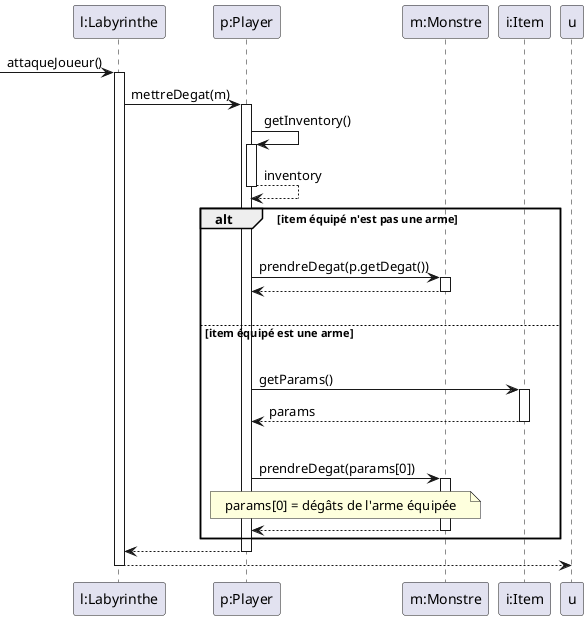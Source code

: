 @startuml diagramme-sequence-mettre-degat

participant "l:Labyrinthe" as l
participant "p:Player" as p
participant "m:Monstre" as m
participant "i:Item" as i

-> l : attaqueJoueur()
activate l

l -> p : mettreDegat(m)
activate p

p -> p : getInventory()
activate p
return inventory

alt item équipé n'est pas une arme
    |||

    p -> m : prendreDegat(p.getDegat())
    activate m
    m --> p : 
    deactivate m

|||

else item équipé est une arme
    |||

    p -> i : getParams()
    activate i
    return params
    
    |||
    
    p -> m : prendreDegat(params[0])

    note over p, m : params[0] = dégâts de l'arme équipée

    activate m
    m --> p : 
    deactivate m

end

p --> l : 
deactivate p

l --> u : 
deactivate l

@enduml
